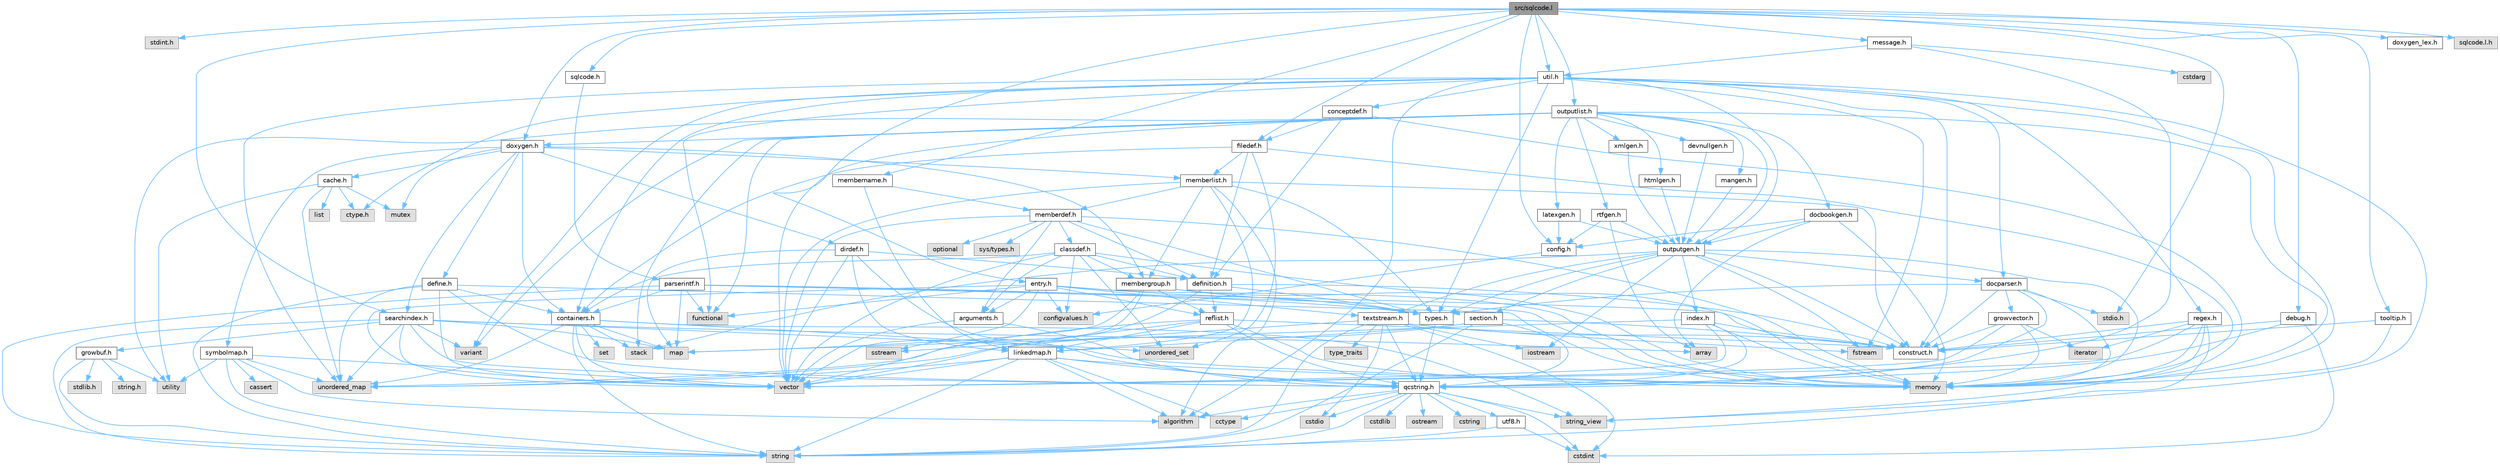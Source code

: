 digraph "src/sqlcode.l"
{
 // INTERACTIVE_SVG=YES
 // LATEX_PDF_SIZE
  bgcolor="transparent";
  edge [fontname=Helvetica,fontsize=10,labelfontname=Helvetica,labelfontsize=10];
  node [fontname=Helvetica,fontsize=10,shape=box,height=0.2,width=0.4];
  Node1 [id="Node000001",label="src/sqlcode.l",height=0.2,width=0.4,color="gray40", fillcolor="grey60", style="filled", fontcolor="black",tooltip=" "];
  Node1 -> Node2 [id="edge1_Node000001_Node000002",color="steelblue1",style="solid",tooltip=" "];
  Node2 [id="Node000002",label="stdint.h",height=0.2,width=0.4,color="grey60", fillcolor="#E0E0E0", style="filled",tooltip=" "];
  Node1 -> Node3 [id="edge2_Node000001_Node000003",color="steelblue1",style="solid",tooltip=" "];
  Node3 [id="Node000003",label="stdio.h",height=0.2,width=0.4,color="grey60", fillcolor="#E0E0E0", style="filled",tooltip=" "];
  Node1 -> Node4 [id="edge3_Node000001_Node000004",color="steelblue1",style="solid",tooltip=" "];
  Node4 [id="Node000004",label="sqlcode.h",height=0.2,width=0.4,color="grey40", fillcolor="white", style="filled",URL="$d1/db2/sqlcode_8h.html",tooltip=" "];
  Node4 -> Node5 [id="edge4_Node000004_Node000005",color="steelblue1",style="solid",tooltip=" "];
  Node5 [id="Node000005",label="parserintf.h",height=0.2,width=0.4,color="grey40", fillcolor="white", style="filled",URL="$da/d55/parserintf_8h.html",tooltip=" "];
  Node5 -> Node6 [id="edge5_Node000005_Node000006",color="steelblue1",style="solid",tooltip=" "];
  Node6 [id="Node000006",label="functional",height=0.2,width=0.4,color="grey60", fillcolor="#E0E0E0", style="filled",tooltip=" "];
  Node5 -> Node7 [id="edge6_Node000005_Node000007",color="steelblue1",style="solid",tooltip=" "];
  Node7 [id="Node000007",label="memory",height=0.2,width=0.4,color="grey60", fillcolor="#E0E0E0", style="filled",tooltip=" "];
  Node5 -> Node8 [id="edge7_Node000005_Node000008",color="steelblue1",style="solid",tooltip=" "];
  Node8 [id="Node000008",label="map",height=0.2,width=0.4,color="grey60", fillcolor="#E0E0E0", style="filled",tooltip=" "];
  Node5 -> Node9 [id="edge8_Node000005_Node000009",color="steelblue1",style="solid",tooltip=" "];
  Node9 [id="Node000009",label="string",height=0.2,width=0.4,color="grey60", fillcolor="#E0E0E0", style="filled",tooltip=" "];
  Node5 -> Node10 [id="edge9_Node000005_Node000010",color="steelblue1",style="solid",tooltip=" "];
  Node10 [id="Node000010",label="types.h",height=0.2,width=0.4,color="grey40", fillcolor="white", style="filled",URL="$d9/d49/types_8h.html",tooltip="This file contains a number of basic enums and types."];
  Node10 -> Node11 [id="edge10_Node000010_Node000011",color="steelblue1",style="solid",tooltip=" "];
  Node11 [id="Node000011",label="qcstring.h",height=0.2,width=0.4,color="grey40", fillcolor="white", style="filled",URL="$d7/d5c/qcstring_8h.html",tooltip=" "];
  Node11 -> Node9 [id="edge11_Node000011_Node000009",color="steelblue1",style="solid",tooltip=" "];
  Node11 -> Node12 [id="edge12_Node000011_Node000012",color="steelblue1",style="solid",tooltip=" "];
  Node12 [id="Node000012",label="string_view",height=0.2,width=0.4,color="grey60", fillcolor="#E0E0E0", style="filled",tooltip=" "];
  Node11 -> Node13 [id="edge13_Node000011_Node000013",color="steelblue1",style="solid",tooltip=" "];
  Node13 [id="Node000013",label="algorithm",height=0.2,width=0.4,color="grey60", fillcolor="#E0E0E0", style="filled",tooltip=" "];
  Node11 -> Node14 [id="edge14_Node000011_Node000014",color="steelblue1",style="solid",tooltip=" "];
  Node14 [id="Node000014",label="cctype",height=0.2,width=0.4,color="grey60", fillcolor="#E0E0E0", style="filled",tooltip=" "];
  Node11 -> Node15 [id="edge15_Node000011_Node000015",color="steelblue1",style="solid",tooltip=" "];
  Node15 [id="Node000015",label="cstring",height=0.2,width=0.4,color="grey60", fillcolor="#E0E0E0", style="filled",tooltip=" "];
  Node11 -> Node16 [id="edge16_Node000011_Node000016",color="steelblue1",style="solid",tooltip=" "];
  Node16 [id="Node000016",label="cstdio",height=0.2,width=0.4,color="grey60", fillcolor="#E0E0E0", style="filled",tooltip=" "];
  Node11 -> Node17 [id="edge17_Node000011_Node000017",color="steelblue1",style="solid",tooltip=" "];
  Node17 [id="Node000017",label="cstdlib",height=0.2,width=0.4,color="grey60", fillcolor="#E0E0E0", style="filled",tooltip=" "];
  Node11 -> Node18 [id="edge18_Node000011_Node000018",color="steelblue1",style="solid",tooltip=" "];
  Node18 [id="Node000018",label="cstdint",height=0.2,width=0.4,color="grey60", fillcolor="#E0E0E0", style="filled",tooltip=" "];
  Node11 -> Node19 [id="edge19_Node000011_Node000019",color="steelblue1",style="solid",tooltip=" "];
  Node19 [id="Node000019",label="ostream",height=0.2,width=0.4,color="grey60", fillcolor="#E0E0E0", style="filled",tooltip=" "];
  Node11 -> Node20 [id="edge20_Node000011_Node000020",color="steelblue1",style="solid",tooltip=" "];
  Node20 [id="Node000020",label="utf8.h",height=0.2,width=0.4,color="grey40", fillcolor="white", style="filled",URL="$db/d7c/utf8_8h.html",tooltip="Various UTF8 related helper functions."];
  Node20 -> Node18 [id="edge21_Node000020_Node000018",color="steelblue1",style="solid",tooltip=" "];
  Node20 -> Node9 [id="edge22_Node000020_Node000009",color="steelblue1",style="solid",tooltip=" "];
  Node5 -> Node21 [id="edge23_Node000005_Node000021",color="steelblue1",style="solid",tooltip=" "];
  Node21 [id="Node000021",label="containers.h",height=0.2,width=0.4,color="grey40", fillcolor="white", style="filled",URL="$d5/d75/containers_8h.html",tooltip=" "];
  Node21 -> Node22 [id="edge24_Node000021_Node000022",color="steelblue1",style="solid",tooltip=" "];
  Node22 [id="Node000022",label="vector",height=0.2,width=0.4,color="grey60", fillcolor="#E0E0E0", style="filled",tooltip=" "];
  Node21 -> Node9 [id="edge25_Node000021_Node000009",color="steelblue1",style="solid",tooltip=" "];
  Node21 -> Node12 [id="edge26_Node000021_Node000012",color="steelblue1",style="solid",tooltip=" "];
  Node21 -> Node23 [id="edge27_Node000021_Node000023",color="steelblue1",style="solid",tooltip=" "];
  Node23 [id="Node000023",label="set",height=0.2,width=0.4,color="grey60", fillcolor="#E0E0E0", style="filled",tooltip=" "];
  Node21 -> Node8 [id="edge28_Node000021_Node000008",color="steelblue1",style="solid",tooltip=" "];
  Node21 -> Node24 [id="edge29_Node000021_Node000024",color="steelblue1",style="solid",tooltip=" "];
  Node24 [id="Node000024",label="unordered_set",height=0.2,width=0.4,color="grey60", fillcolor="#E0E0E0", style="filled",tooltip=" "];
  Node21 -> Node25 [id="edge30_Node000021_Node000025",color="steelblue1",style="solid",tooltip=" "];
  Node25 [id="Node000025",label="unordered_map",height=0.2,width=0.4,color="grey60", fillcolor="#E0E0E0", style="filled",tooltip=" "];
  Node21 -> Node26 [id="edge31_Node000021_Node000026",color="steelblue1",style="solid",tooltip=" "];
  Node26 [id="Node000026",label="stack",height=0.2,width=0.4,color="grey60", fillcolor="#E0E0E0", style="filled",tooltip=" "];
  Node5 -> Node27 [id="edge32_Node000005_Node000027",color="steelblue1",style="solid",tooltip=" "];
  Node27 [id="Node000027",label="construct.h",height=0.2,width=0.4,color="grey40", fillcolor="white", style="filled",URL="$d7/dfc/construct_8h.html",tooltip=" "];
  Node1 -> Node28 [id="edge33_Node000001_Node000028",color="steelblue1",style="solid",tooltip=" "];
  Node28 [id="Node000028",label="entry.h",height=0.2,width=0.4,color="grey40", fillcolor="white", style="filled",URL="$d1/dc6/entry_8h.html",tooltip=" "];
  Node28 -> Node22 [id="edge34_Node000028_Node000022",color="steelblue1",style="solid",tooltip=" "];
  Node28 -> Node7 [id="edge35_Node000028_Node000007",color="steelblue1",style="solid",tooltip=" "];
  Node28 -> Node29 [id="edge36_Node000028_Node000029",color="steelblue1",style="solid",tooltip=" "];
  Node29 [id="Node000029",label="sstream",height=0.2,width=0.4,color="grey60", fillcolor="#E0E0E0", style="filled",tooltip=" "];
  Node28 -> Node6 [id="edge37_Node000028_Node000006",color="steelblue1",style="solid",tooltip=" "];
  Node28 -> Node10 [id="edge38_Node000028_Node000010",color="steelblue1",style="solid",tooltip=" "];
  Node28 -> Node30 [id="edge39_Node000028_Node000030",color="steelblue1",style="solid",tooltip=" "];
  Node30 [id="Node000030",label="arguments.h",height=0.2,width=0.4,color="grey40", fillcolor="white", style="filled",URL="$df/d9b/arguments_8h.html",tooltip=" "];
  Node30 -> Node22 [id="edge40_Node000030_Node000022",color="steelblue1",style="solid",tooltip=" "];
  Node30 -> Node11 [id="edge41_Node000030_Node000011",color="steelblue1",style="solid",tooltip=" "];
  Node28 -> Node31 [id="edge42_Node000028_Node000031",color="steelblue1",style="solid",tooltip=" "];
  Node31 [id="Node000031",label="reflist.h",height=0.2,width=0.4,color="grey40", fillcolor="white", style="filled",URL="$d1/d02/reflist_8h.html",tooltip=" "];
  Node31 -> Node22 [id="edge43_Node000031_Node000022",color="steelblue1",style="solid",tooltip=" "];
  Node31 -> Node25 [id="edge44_Node000031_Node000025",color="steelblue1",style="solid",tooltip=" "];
  Node31 -> Node7 [id="edge45_Node000031_Node000007",color="steelblue1",style="solid",tooltip=" "];
  Node31 -> Node11 [id="edge46_Node000031_Node000011",color="steelblue1",style="solid",tooltip=" "];
  Node31 -> Node32 [id="edge47_Node000031_Node000032",color="steelblue1",style="solid",tooltip=" "];
  Node32 [id="Node000032",label="linkedmap.h",height=0.2,width=0.4,color="grey40", fillcolor="white", style="filled",URL="$da/de1/linkedmap_8h.html",tooltip=" "];
  Node32 -> Node25 [id="edge48_Node000032_Node000025",color="steelblue1",style="solid",tooltip=" "];
  Node32 -> Node22 [id="edge49_Node000032_Node000022",color="steelblue1",style="solid",tooltip=" "];
  Node32 -> Node7 [id="edge50_Node000032_Node000007",color="steelblue1",style="solid",tooltip=" "];
  Node32 -> Node9 [id="edge51_Node000032_Node000009",color="steelblue1",style="solid",tooltip=" "];
  Node32 -> Node13 [id="edge52_Node000032_Node000013",color="steelblue1",style="solid",tooltip=" "];
  Node32 -> Node14 [id="edge53_Node000032_Node000014",color="steelblue1",style="solid",tooltip=" "];
  Node32 -> Node11 [id="edge54_Node000032_Node000011",color="steelblue1",style="solid",tooltip=" "];
  Node31 -> Node27 [id="edge55_Node000031_Node000027",color="steelblue1",style="solid",tooltip=" "];
  Node28 -> Node33 [id="edge56_Node000028_Node000033",color="steelblue1",style="solid",tooltip=" "];
  Node33 [id="Node000033",label="textstream.h",height=0.2,width=0.4,color="grey40", fillcolor="white", style="filled",URL="$d4/d7d/textstream_8h.html",tooltip=" "];
  Node33 -> Node9 [id="edge57_Node000033_Node000009",color="steelblue1",style="solid",tooltip=" "];
  Node33 -> Node34 [id="edge58_Node000033_Node000034",color="steelblue1",style="solid",tooltip=" "];
  Node34 [id="Node000034",label="iostream",height=0.2,width=0.4,color="grey60", fillcolor="#E0E0E0", style="filled",tooltip=" "];
  Node33 -> Node29 [id="edge59_Node000033_Node000029",color="steelblue1",style="solid",tooltip=" "];
  Node33 -> Node18 [id="edge60_Node000033_Node000018",color="steelblue1",style="solid",tooltip=" "];
  Node33 -> Node16 [id="edge61_Node000033_Node000016",color="steelblue1",style="solid",tooltip=" "];
  Node33 -> Node35 [id="edge62_Node000033_Node000035",color="steelblue1",style="solid",tooltip=" "];
  Node35 [id="Node000035",label="fstream",height=0.2,width=0.4,color="grey60", fillcolor="#E0E0E0", style="filled",tooltip=" "];
  Node33 -> Node36 [id="edge63_Node000033_Node000036",color="steelblue1",style="solid",tooltip=" "];
  Node36 [id="Node000036",label="type_traits",height=0.2,width=0.4,color="grey60", fillcolor="#E0E0E0", style="filled",tooltip=" "];
  Node33 -> Node11 [id="edge64_Node000033_Node000011",color="steelblue1",style="solid",tooltip=" "];
  Node33 -> Node27 [id="edge65_Node000033_Node000027",color="steelblue1",style="solid",tooltip=" "];
  Node28 -> Node37 [id="edge66_Node000028_Node000037",color="steelblue1",style="solid",tooltip=" "];
  Node37 [id="Node000037",label="configvalues.h",height=0.2,width=0.4,color="grey60", fillcolor="#E0E0E0", style="filled",tooltip=" "];
  Node1 -> Node38 [id="edge67_Node000001_Node000038",color="steelblue1",style="solid",tooltip=" "];
  Node38 [id="Node000038",label="doxygen.h",height=0.2,width=0.4,color="grey40", fillcolor="white", style="filled",URL="$d1/da1/doxygen_8h.html",tooltip=" "];
  Node38 -> Node39 [id="edge68_Node000038_Node000039",color="steelblue1",style="solid",tooltip=" "];
  Node39 [id="Node000039",label="mutex",height=0.2,width=0.4,color="grey60", fillcolor="#E0E0E0", style="filled",tooltip=" "];
  Node38 -> Node21 [id="edge69_Node000038_Node000021",color="steelblue1",style="solid",tooltip=" "];
  Node38 -> Node40 [id="edge70_Node000038_Node000040",color="steelblue1",style="solid",tooltip=" "];
  Node40 [id="Node000040",label="membergroup.h",height=0.2,width=0.4,color="grey40", fillcolor="white", style="filled",URL="$d9/d11/membergroup_8h.html",tooltip=" "];
  Node40 -> Node22 [id="edge71_Node000040_Node000022",color="steelblue1",style="solid",tooltip=" "];
  Node40 -> Node8 [id="edge72_Node000040_Node000008",color="steelblue1",style="solid",tooltip=" "];
  Node40 -> Node7 [id="edge73_Node000040_Node000007",color="steelblue1",style="solid",tooltip=" "];
  Node40 -> Node10 [id="edge74_Node000040_Node000010",color="steelblue1",style="solid",tooltip=" "];
  Node40 -> Node31 [id="edge75_Node000040_Node000031",color="steelblue1",style="solid",tooltip=" "];
  Node38 -> Node41 [id="edge76_Node000038_Node000041",color="steelblue1",style="solid",tooltip=" "];
  Node41 [id="Node000041",label="dirdef.h",height=0.2,width=0.4,color="grey40", fillcolor="white", style="filled",URL="$d6/d15/dirdef_8h.html",tooltip=" "];
  Node41 -> Node22 [id="edge77_Node000041_Node000022",color="steelblue1",style="solid",tooltip=" "];
  Node41 -> Node8 [id="edge78_Node000041_Node000008",color="steelblue1",style="solid",tooltip=" "];
  Node41 -> Node11 [id="edge79_Node000041_Node000011",color="steelblue1",style="solid",tooltip=" "];
  Node41 -> Node32 [id="edge80_Node000041_Node000032",color="steelblue1",style="solid",tooltip=" "];
  Node41 -> Node42 [id="edge81_Node000041_Node000042",color="steelblue1",style="solid",tooltip=" "];
  Node42 [id="Node000042",label="definition.h",height=0.2,width=0.4,color="grey40", fillcolor="white", style="filled",URL="$df/da1/definition_8h.html",tooltip=" "];
  Node42 -> Node22 [id="edge82_Node000042_Node000022",color="steelblue1",style="solid",tooltip=" "];
  Node42 -> Node10 [id="edge83_Node000042_Node000010",color="steelblue1",style="solid",tooltip=" "];
  Node42 -> Node31 [id="edge84_Node000042_Node000031",color="steelblue1",style="solid",tooltip=" "];
  Node42 -> Node27 [id="edge85_Node000042_Node000027",color="steelblue1",style="solid",tooltip=" "];
  Node38 -> Node43 [id="edge86_Node000038_Node000043",color="steelblue1",style="solid",tooltip=" "];
  Node43 [id="Node000043",label="memberlist.h",height=0.2,width=0.4,color="grey40", fillcolor="white", style="filled",URL="$dd/d78/memberlist_8h.html",tooltip=" "];
  Node43 -> Node22 [id="edge87_Node000043_Node000022",color="steelblue1",style="solid",tooltip=" "];
  Node43 -> Node13 [id="edge88_Node000043_Node000013",color="steelblue1",style="solid",tooltip=" "];
  Node43 -> Node44 [id="edge89_Node000043_Node000044",color="steelblue1",style="solid",tooltip=" "];
  Node44 [id="Node000044",label="memberdef.h",height=0.2,width=0.4,color="grey40", fillcolor="white", style="filled",URL="$d4/d46/memberdef_8h.html",tooltip=" "];
  Node44 -> Node22 [id="edge90_Node000044_Node000022",color="steelblue1",style="solid",tooltip=" "];
  Node44 -> Node7 [id="edge91_Node000044_Node000007",color="steelblue1",style="solid",tooltip=" "];
  Node44 -> Node45 [id="edge92_Node000044_Node000045",color="steelblue1",style="solid",tooltip=" "];
  Node45 [id="Node000045",label="optional",height=0.2,width=0.4,color="grey60", fillcolor="#E0E0E0", style="filled",tooltip=" "];
  Node44 -> Node46 [id="edge93_Node000044_Node000046",color="steelblue1",style="solid",tooltip=" "];
  Node46 [id="Node000046",label="sys/types.h",height=0.2,width=0.4,color="grey60", fillcolor="#E0E0E0", style="filled",tooltip=" "];
  Node44 -> Node10 [id="edge94_Node000044_Node000010",color="steelblue1",style="solid",tooltip=" "];
  Node44 -> Node42 [id="edge95_Node000044_Node000042",color="steelblue1",style="solid",tooltip=" "];
  Node44 -> Node30 [id="edge96_Node000044_Node000030",color="steelblue1",style="solid",tooltip=" "];
  Node44 -> Node47 [id="edge97_Node000044_Node000047",color="steelblue1",style="solid",tooltip=" "];
  Node47 [id="Node000047",label="classdef.h",height=0.2,width=0.4,color="grey40", fillcolor="white", style="filled",URL="$d1/da6/classdef_8h.html",tooltip=" "];
  Node47 -> Node7 [id="edge98_Node000047_Node000007",color="steelblue1",style="solid",tooltip=" "];
  Node47 -> Node22 [id="edge99_Node000047_Node000022",color="steelblue1",style="solid",tooltip=" "];
  Node47 -> Node24 [id="edge100_Node000047_Node000024",color="steelblue1",style="solid",tooltip=" "];
  Node47 -> Node21 [id="edge101_Node000047_Node000021",color="steelblue1",style="solid",tooltip=" "];
  Node47 -> Node42 [id="edge102_Node000047_Node000042",color="steelblue1",style="solid",tooltip=" "];
  Node47 -> Node30 [id="edge103_Node000047_Node000030",color="steelblue1",style="solid",tooltip=" "];
  Node47 -> Node40 [id="edge104_Node000047_Node000040",color="steelblue1",style="solid",tooltip=" "];
  Node47 -> Node37 [id="edge105_Node000047_Node000037",color="steelblue1",style="solid",tooltip=" "];
  Node43 -> Node32 [id="edge106_Node000043_Node000032",color="steelblue1",style="solid",tooltip=" "];
  Node43 -> Node10 [id="edge107_Node000043_Node000010",color="steelblue1",style="solid",tooltip=" "];
  Node43 -> Node40 [id="edge108_Node000043_Node000040",color="steelblue1",style="solid",tooltip=" "];
  Node43 -> Node27 [id="edge109_Node000043_Node000027",color="steelblue1",style="solid",tooltip=" "];
  Node38 -> Node48 [id="edge110_Node000038_Node000048",color="steelblue1",style="solid",tooltip=" "];
  Node48 [id="Node000048",label="define.h",height=0.2,width=0.4,color="grey40", fillcolor="white", style="filled",URL="$df/d67/define_8h.html",tooltip=" "];
  Node48 -> Node22 [id="edge111_Node000048_Node000022",color="steelblue1",style="solid",tooltip=" "];
  Node48 -> Node7 [id="edge112_Node000048_Node000007",color="steelblue1",style="solid",tooltip=" "];
  Node48 -> Node9 [id="edge113_Node000048_Node000009",color="steelblue1",style="solid",tooltip=" "];
  Node48 -> Node25 [id="edge114_Node000048_Node000025",color="steelblue1",style="solid",tooltip=" "];
  Node48 -> Node11 [id="edge115_Node000048_Node000011",color="steelblue1",style="solid",tooltip=" "];
  Node48 -> Node21 [id="edge116_Node000048_Node000021",color="steelblue1",style="solid",tooltip=" "];
  Node38 -> Node49 [id="edge117_Node000038_Node000049",color="steelblue1",style="solid",tooltip=" "];
  Node49 [id="Node000049",label="cache.h",height=0.2,width=0.4,color="grey40", fillcolor="white", style="filled",URL="$d3/d26/cache_8h.html",tooltip=" "];
  Node49 -> Node50 [id="edge118_Node000049_Node000050",color="steelblue1",style="solid",tooltip=" "];
  Node50 [id="Node000050",label="list",height=0.2,width=0.4,color="grey60", fillcolor="#E0E0E0", style="filled",tooltip=" "];
  Node49 -> Node25 [id="edge119_Node000049_Node000025",color="steelblue1",style="solid",tooltip=" "];
  Node49 -> Node39 [id="edge120_Node000049_Node000039",color="steelblue1",style="solid",tooltip=" "];
  Node49 -> Node51 [id="edge121_Node000049_Node000051",color="steelblue1",style="solid",tooltip=" "];
  Node51 [id="Node000051",label="utility",height=0.2,width=0.4,color="grey60", fillcolor="#E0E0E0", style="filled",tooltip=" "];
  Node49 -> Node52 [id="edge122_Node000049_Node000052",color="steelblue1",style="solid",tooltip=" "];
  Node52 [id="Node000052",label="ctype.h",height=0.2,width=0.4,color="grey60", fillcolor="#E0E0E0", style="filled",tooltip=" "];
  Node38 -> Node53 [id="edge123_Node000038_Node000053",color="steelblue1",style="solid",tooltip=" "];
  Node53 [id="Node000053",label="symbolmap.h",height=0.2,width=0.4,color="grey40", fillcolor="white", style="filled",URL="$d7/ddd/symbolmap_8h.html",tooltip=" "];
  Node53 -> Node13 [id="edge124_Node000053_Node000013",color="steelblue1",style="solid",tooltip=" "];
  Node53 -> Node25 [id="edge125_Node000053_Node000025",color="steelblue1",style="solid",tooltip=" "];
  Node53 -> Node22 [id="edge126_Node000053_Node000022",color="steelblue1",style="solid",tooltip=" "];
  Node53 -> Node9 [id="edge127_Node000053_Node000009",color="steelblue1",style="solid",tooltip=" "];
  Node53 -> Node51 [id="edge128_Node000053_Node000051",color="steelblue1",style="solid",tooltip=" "];
  Node53 -> Node54 [id="edge129_Node000053_Node000054",color="steelblue1",style="solid",tooltip=" "];
  Node54 [id="Node000054",label="cassert",height=0.2,width=0.4,color="grey60", fillcolor="#E0E0E0", style="filled",tooltip=" "];
  Node38 -> Node55 [id="edge130_Node000038_Node000055",color="steelblue1",style="solid",tooltip=" "];
  Node55 [id="Node000055",label="searchindex.h",height=0.2,width=0.4,color="grey40", fillcolor="white", style="filled",URL="$de/d07/searchindex_8h.html",tooltip="Web server based search engine."];
  Node55 -> Node7 [id="edge131_Node000055_Node000007",color="steelblue1",style="solid",tooltip=" "];
  Node55 -> Node22 [id="edge132_Node000055_Node000022",color="steelblue1",style="solid",tooltip=" "];
  Node55 -> Node8 [id="edge133_Node000055_Node000008",color="steelblue1",style="solid",tooltip=" "];
  Node55 -> Node25 [id="edge134_Node000055_Node000025",color="steelblue1",style="solid",tooltip=" "];
  Node55 -> Node9 [id="edge135_Node000055_Node000009",color="steelblue1",style="solid",tooltip=" "];
  Node55 -> Node56 [id="edge136_Node000055_Node000056",color="steelblue1",style="solid",tooltip=" "];
  Node56 [id="Node000056",label="array",height=0.2,width=0.4,color="grey60", fillcolor="#E0E0E0", style="filled",tooltip=" "];
  Node55 -> Node57 [id="edge137_Node000055_Node000057",color="steelblue1",style="solid",tooltip=" "];
  Node57 [id="Node000057",label="variant",height=0.2,width=0.4,color="grey60", fillcolor="#E0E0E0", style="filled",tooltip=" "];
  Node55 -> Node11 [id="edge138_Node000055_Node000011",color="steelblue1",style="solid",tooltip=" "];
  Node55 -> Node58 [id="edge139_Node000055_Node000058",color="steelblue1",style="solid",tooltip=" "];
  Node58 [id="Node000058",label="growbuf.h",height=0.2,width=0.4,color="grey40", fillcolor="white", style="filled",URL="$dd/d72/growbuf_8h.html",tooltip=" "];
  Node58 -> Node51 [id="edge140_Node000058_Node000051",color="steelblue1",style="solid",tooltip=" "];
  Node58 -> Node59 [id="edge141_Node000058_Node000059",color="steelblue1",style="solid",tooltip=" "];
  Node59 [id="Node000059",label="stdlib.h",height=0.2,width=0.4,color="grey60", fillcolor="#E0E0E0", style="filled",tooltip=" "];
  Node58 -> Node60 [id="edge142_Node000058_Node000060",color="steelblue1",style="solid",tooltip=" "];
  Node60 [id="Node000060",label="string.h",height=0.2,width=0.4,color="grey60", fillcolor="#E0E0E0", style="filled",tooltip=" "];
  Node58 -> Node9 [id="edge143_Node000058_Node000009",color="steelblue1",style="solid",tooltip=" "];
  Node1 -> Node61 [id="edge144_Node000001_Node000061",color="steelblue1",style="solid",tooltip=" "];
  Node61 [id="Node000061",label="outputlist.h",height=0.2,width=0.4,color="grey40", fillcolor="white", style="filled",URL="$d2/db9/outputlist_8h.html",tooltip=" "];
  Node61 -> Node51 [id="edge145_Node000061_Node000051",color="steelblue1",style="solid",tooltip=" "];
  Node61 -> Node22 [id="edge146_Node000061_Node000022",color="steelblue1",style="solid",tooltip=" "];
  Node61 -> Node7 [id="edge147_Node000061_Node000007",color="steelblue1",style="solid",tooltip=" "];
  Node61 -> Node57 [id="edge148_Node000061_Node000057",color="steelblue1",style="solid",tooltip=" "];
  Node61 -> Node26 [id="edge149_Node000061_Node000026",color="steelblue1",style="solid",tooltip=" "];
  Node61 -> Node6 [id="edge150_Node000061_Node000006",color="steelblue1",style="solid",tooltip=" "];
  Node61 -> Node62 [id="edge151_Node000061_Node000062",color="steelblue1",style="solid",tooltip=" "];
  Node62 [id="Node000062",label="outputgen.h",height=0.2,width=0.4,color="grey40", fillcolor="white", style="filled",URL="$df/d06/outputgen_8h.html",tooltip=" "];
  Node62 -> Node7 [id="edge152_Node000062_Node000007",color="steelblue1",style="solid",tooltip=" "];
  Node62 -> Node26 [id="edge153_Node000062_Node000026",color="steelblue1",style="solid",tooltip=" "];
  Node62 -> Node34 [id="edge154_Node000062_Node000034",color="steelblue1",style="solid",tooltip=" "];
  Node62 -> Node35 [id="edge155_Node000062_Node000035",color="steelblue1",style="solid",tooltip=" "];
  Node62 -> Node10 [id="edge156_Node000062_Node000010",color="steelblue1",style="solid",tooltip=" "];
  Node62 -> Node63 [id="edge157_Node000062_Node000063",color="steelblue1",style="solid",tooltip=" "];
  Node63 [id="Node000063",label="index.h",height=0.2,width=0.4,color="grey40", fillcolor="white", style="filled",URL="$d1/db5/index_8h.html",tooltip=" "];
  Node63 -> Node7 [id="edge158_Node000063_Node000007",color="steelblue1",style="solid",tooltip=" "];
  Node63 -> Node22 [id="edge159_Node000063_Node000022",color="steelblue1",style="solid",tooltip=" "];
  Node63 -> Node8 [id="edge160_Node000063_Node000008",color="steelblue1",style="solid",tooltip=" "];
  Node63 -> Node11 [id="edge161_Node000063_Node000011",color="steelblue1",style="solid",tooltip=" "];
  Node63 -> Node27 [id="edge162_Node000063_Node000027",color="steelblue1",style="solid",tooltip=" "];
  Node62 -> Node64 [id="edge163_Node000062_Node000064",color="steelblue1",style="solid",tooltip=" "];
  Node64 [id="Node000064",label="section.h",height=0.2,width=0.4,color="grey40", fillcolor="white", style="filled",URL="$d1/d2a/section_8h.html",tooltip=" "];
  Node64 -> Node9 [id="edge164_Node000064_Node000009",color="steelblue1",style="solid",tooltip=" "];
  Node64 -> Node25 [id="edge165_Node000064_Node000025",color="steelblue1",style="solid",tooltip=" "];
  Node64 -> Node11 [id="edge166_Node000064_Node000011",color="steelblue1",style="solid",tooltip=" "];
  Node64 -> Node32 [id="edge167_Node000064_Node000032",color="steelblue1",style="solid",tooltip=" "];
  Node64 -> Node27 [id="edge168_Node000064_Node000027",color="steelblue1",style="solid",tooltip=" "];
  Node62 -> Node33 [id="edge169_Node000062_Node000033",color="steelblue1",style="solid",tooltip=" "];
  Node62 -> Node65 [id="edge170_Node000062_Node000065",color="steelblue1",style="solid",tooltip=" "];
  Node65 [id="Node000065",label="docparser.h",height=0.2,width=0.4,color="grey40", fillcolor="white", style="filled",URL="$de/d9c/docparser_8h.html",tooltip=" "];
  Node65 -> Node3 [id="edge171_Node000065_Node000003",color="steelblue1",style="solid",tooltip=" "];
  Node65 -> Node7 [id="edge172_Node000065_Node000007",color="steelblue1",style="solid",tooltip=" "];
  Node65 -> Node11 [id="edge173_Node000065_Node000011",color="steelblue1",style="solid",tooltip=" "];
  Node65 -> Node66 [id="edge174_Node000065_Node000066",color="steelblue1",style="solid",tooltip=" "];
  Node66 [id="Node000066",label="growvector.h",height=0.2,width=0.4,color="grey40", fillcolor="white", style="filled",URL="$d7/d50/growvector_8h.html",tooltip=" "];
  Node66 -> Node22 [id="edge175_Node000066_Node000022",color="steelblue1",style="solid",tooltip=" "];
  Node66 -> Node7 [id="edge176_Node000066_Node000007",color="steelblue1",style="solid",tooltip=" "];
  Node66 -> Node67 [id="edge177_Node000066_Node000067",color="steelblue1",style="solid",tooltip=" "];
  Node67 [id="Node000067",label="iterator",height=0.2,width=0.4,color="grey60", fillcolor="#E0E0E0", style="filled",tooltip=" "];
  Node66 -> Node27 [id="edge178_Node000066_Node000027",color="steelblue1",style="solid",tooltip=" "];
  Node65 -> Node27 [id="edge179_Node000065_Node000027",color="steelblue1",style="solid",tooltip=" "];
  Node65 -> Node10 [id="edge180_Node000065_Node000010",color="steelblue1",style="solid",tooltip=" "];
  Node62 -> Node27 [id="edge181_Node000062_Node000027",color="steelblue1",style="solid",tooltip=" "];
  Node61 -> Node38 [id="edge182_Node000061_Node000038",color="steelblue1",style="solid",tooltip=" "];
  Node61 -> Node68 [id="edge183_Node000061_Node000068",color="steelblue1",style="solid",tooltip=" "];
  Node68 [id="Node000068",label="htmlgen.h",height=0.2,width=0.4,color="grey40", fillcolor="white", style="filled",URL="$d8/d56/htmlgen_8h.html",tooltip=" "];
  Node68 -> Node62 [id="edge184_Node000068_Node000062",color="steelblue1",style="solid",tooltip=" "];
  Node61 -> Node69 [id="edge185_Node000061_Node000069",color="steelblue1",style="solid",tooltip=" "];
  Node69 [id="Node000069",label="latexgen.h",height=0.2,width=0.4,color="grey40", fillcolor="white", style="filled",URL="$d6/d9c/latexgen_8h.html",tooltip=" "];
  Node69 -> Node70 [id="edge186_Node000069_Node000070",color="steelblue1",style="solid",tooltip=" "];
  Node70 [id="Node000070",label="config.h",height=0.2,width=0.4,color="grey40", fillcolor="white", style="filled",URL="$db/d16/config_8h.html",tooltip=" "];
  Node70 -> Node37 [id="edge187_Node000070_Node000037",color="steelblue1",style="solid",tooltip=" "];
  Node69 -> Node62 [id="edge188_Node000069_Node000062",color="steelblue1",style="solid",tooltip=" "];
  Node61 -> Node71 [id="edge189_Node000061_Node000071",color="steelblue1",style="solid",tooltip=" "];
  Node71 [id="Node000071",label="rtfgen.h",height=0.2,width=0.4,color="grey40", fillcolor="white", style="filled",URL="$d4/daa/rtfgen_8h.html",tooltip=" "];
  Node71 -> Node56 [id="edge190_Node000071_Node000056",color="steelblue1",style="solid",tooltip=" "];
  Node71 -> Node70 [id="edge191_Node000071_Node000070",color="steelblue1",style="solid",tooltip=" "];
  Node71 -> Node62 [id="edge192_Node000071_Node000062",color="steelblue1",style="solid",tooltip=" "];
  Node61 -> Node72 [id="edge193_Node000061_Node000072",color="steelblue1",style="solid",tooltip=" "];
  Node72 [id="Node000072",label="mangen.h",height=0.2,width=0.4,color="grey40", fillcolor="white", style="filled",URL="$da/dc0/mangen_8h.html",tooltip=" "];
  Node72 -> Node62 [id="edge194_Node000072_Node000062",color="steelblue1",style="solid",tooltip=" "];
  Node61 -> Node73 [id="edge195_Node000061_Node000073",color="steelblue1",style="solid",tooltip=" "];
  Node73 [id="Node000073",label="docbookgen.h",height=0.2,width=0.4,color="grey40", fillcolor="white", style="filled",URL="$de/dea/docbookgen_8h.html",tooltip=" "];
  Node73 -> Node7 [id="edge196_Node000073_Node000007",color="steelblue1",style="solid",tooltip=" "];
  Node73 -> Node56 [id="edge197_Node000073_Node000056",color="steelblue1",style="solid",tooltip=" "];
  Node73 -> Node70 [id="edge198_Node000073_Node000070",color="steelblue1",style="solid",tooltip=" "];
  Node73 -> Node62 [id="edge199_Node000073_Node000062",color="steelblue1",style="solid",tooltip=" "];
  Node61 -> Node74 [id="edge200_Node000061_Node000074",color="steelblue1",style="solid",tooltip=" "];
  Node74 [id="Node000074",label="xmlgen.h",height=0.2,width=0.4,color="grey40", fillcolor="white", style="filled",URL="$d9/d67/xmlgen_8h.html",tooltip=" "];
  Node74 -> Node62 [id="edge201_Node000074_Node000062",color="steelblue1",style="solid",tooltip=" "];
  Node61 -> Node75 [id="edge202_Node000061_Node000075",color="steelblue1",style="solid",tooltip=" "];
  Node75 [id="Node000075",label="devnullgen.h",height=0.2,width=0.4,color="grey40", fillcolor="white", style="filled",URL="$d8/de5/devnullgen_8h.html",tooltip=" "];
  Node75 -> Node62 [id="edge203_Node000075_Node000062",color="steelblue1",style="solid",tooltip=" "];
  Node1 -> Node76 [id="edge204_Node000001_Node000076",color="steelblue1",style="solid",tooltip=" "];
  Node76 [id="Node000076",label="util.h",height=0.2,width=0.4,color="grey40", fillcolor="white", style="filled",URL="$d8/d3c/util_8h.html",tooltip="A bunch of utility functions."];
  Node76 -> Node7 [id="edge205_Node000076_Node000007",color="steelblue1",style="solid",tooltip=" "];
  Node76 -> Node25 [id="edge206_Node000076_Node000025",color="steelblue1",style="solid",tooltip=" "];
  Node76 -> Node13 [id="edge207_Node000076_Node000013",color="steelblue1",style="solid",tooltip=" "];
  Node76 -> Node6 [id="edge208_Node000076_Node000006",color="steelblue1",style="solid",tooltip=" "];
  Node76 -> Node35 [id="edge209_Node000076_Node000035",color="steelblue1",style="solid",tooltip=" "];
  Node76 -> Node57 [id="edge210_Node000076_Node000057",color="steelblue1",style="solid",tooltip=" "];
  Node76 -> Node12 [id="edge211_Node000076_Node000012",color="steelblue1",style="solid",tooltip=" "];
  Node76 -> Node52 [id="edge212_Node000076_Node000052",color="steelblue1",style="solid",tooltip=" "];
  Node76 -> Node10 [id="edge213_Node000076_Node000010",color="steelblue1",style="solid",tooltip=" "];
  Node76 -> Node65 [id="edge214_Node000076_Node000065",color="steelblue1",style="solid",tooltip=" "];
  Node76 -> Node21 [id="edge215_Node000076_Node000021",color="steelblue1",style="solid",tooltip=" "];
  Node76 -> Node62 [id="edge216_Node000076_Node000062",color="steelblue1",style="solid",tooltip=" "];
  Node76 -> Node77 [id="edge217_Node000076_Node000077",color="steelblue1",style="solid",tooltip=" "];
  Node77 [id="Node000077",label="regex.h",height=0.2,width=0.4,color="grey40", fillcolor="white", style="filled",URL="$d1/d21/regex_8h.html",tooltip=" "];
  Node77 -> Node7 [id="edge218_Node000077_Node000007",color="steelblue1",style="solid",tooltip=" "];
  Node77 -> Node9 [id="edge219_Node000077_Node000009",color="steelblue1",style="solid",tooltip=" "];
  Node77 -> Node12 [id="edge220_Node000077_Node000012",color="steelblue1",style="solid",tooltip=" "];
  Node77 -> Node22 [id="edge221_Node000077_Node000022",color="steelblue1",style="solid",tooltip=" "];
  Node77 -> Node67 [id="edge222_Node000077_Node000067",color="steelblue1",style="solid",tooltip=" "];
  Node77 -> Node27 [id="edge223_Node000077_Node000027",color="steelblue1",style="solid",tooltip=" "];
  Node76 -> Node78 [id="edge224_Node000076_Node000078",color="steelblue1",style="solid",tooltip=" "];
  Node78 [id="Node000078",label="conceptdef.h",height=0.2,width=0.4,color="grey40", fillcolor="white", style="filled",URL="$da/df1/conceptdef_8h.html",tooltip=" "];
  Node78 -> Node7 [id="edge225_Node000078_Node000007",color="steelblue1",style="solid",tooltip=" "];
  Node78 -> Node42 [id="edge226_Node000078_Node000042",color="steelblue1",style="solid",tooltip=" "];
  Node78 -> Node79 [id="edge227_Node000078_Node000079",color="steelblue1",style="solid",tooltip=" "];
  Node79 [id="Node000079",label="filedef.h",height=0.2,width=0.4,color="grey40", fillcolor="white", style="filled",URL="$d4/d3a/filedef_8h.html",tooltip=" "];
  Node79 -> Node7 [id="edge228_Node000079_Node000007",color="steelblue1",style="solid",tooltip=" "];
  Node79 -> Node24 [id="edge229_Node000079_Node000024",color="steelblue1",style="solid",tooltip=" "];
  Node79 -> Node42 [id="edge230_Node000079_Node000042",color="steelblue1",style="solid",tooltip=" "];
  Node79 -> Node43 [id="edge231_Node000079_Node000043",color="steelblue1",style="solid",tooltip=" "];
  Node79 -> Node21 [id="edge232_Node000079_Node000021",color="steelblue1",style="solid",tooltip=" "];
  Node76 -> Node27 [id="edge233_Node000076_Node000027",color="steelblue1",style="solid",tooltip=" "];
  Node1 -> Node80 [id="edge234_Node000001_Node000080",color="steelblue1",style="solid",tooltip=" "];
  Node80 [id="Node000080",label="membername.h",height=0.2,width=0.4,color="grey40", fillcolor="white", style="filled",URL="$d7/dfc/membername_8h.html",tooltip=" "];
  Node80 -> Node44 [id="edge235_Node000080_Node000044",color="steelblue1",style="solid",tooltip=" "];
  Node80 -> Node32 [id="edge236_Node000080_Node000032",color="steelblue1",style="solid",tooltip=" "];
  Node1 -> Node55 [id="edge237_Node000001_Node000055",color="steelblue1",style="solid",tooltip=" "];
  Node1 -> Node70 [id="edge238_Node000001_Node000070",color="steelblue1",style="solid",tooltip=" "];
  Node1 -> Node79 [id="edge239_Node000001_Node000079",color="steelblue1",style="solid",tooltip=" "];
  Node1 -> Node81 [id="edge240_Node000001_Node000081",color="steelblue1",style="solid",tooltip=" "];
  Node81 [id="Node000081",label="tooltip.h",height=0.2,width=0.4,color="grey40", fillcolor="white", style="filled",URL="$db/d83/tooltip_8h.html",tooltip=" "];
  Node81 -> Node7 [id="edge241_Node000081_Node000007",color="steelblue1",style="solid",tooltip=" "];
  Node81 -> Node27 [id="edge242_Node000081_Node000027",color="steelblue1",style="solid",tooltip=" "];
  Node1 -> Node82 [id="edge243_Node000001_Node000082",color="steelblue1",style="solid",tooltip=" "];
  Node82 [id="Node000082",label="message.h",height=0.2,width=0.4,color="grey40", fillcolor="white", style="filled",URL="$d2/d0d/message_8h.html",tooltip=" "];
  Node82 -> Node83 [id="edge244_Node000082_Node000083",color="steelblue1",style="solid",tooltip=" "];
  Node83 [id="Node000083",label="cstdarg",height=0.2,width=0.4,color="grey60", fillcolor="#E0E0E0", style="filled",tooltip=" "];
  Node82 -> Node11 [id="edge245_Node000082_Node000011",color="steelblue1",style="solid",tooltip=" "];
  Node82 -> Node76 [id="edge246_Node000082_Node000076",color="steelblue1",style="solid",tooltip=" "];
  Node1 -> Node84 [id="edge247_Node000001_Node000084",color="steelblue1",style="solid",tooltip=" "];
  Node84 [id="Node000084",label="debug.h",height=0.2,width=0.4,color="grey40", fillcolor="white", style="filled",URL="$db/d16/debug_8h.html",tooltip=" "];
  Node84 -> Node18 [id="edge248_Node000084_Node000018",color="steelblue1",style="solid",tooltip=" "];
  Node84 -> Node11 [id="edge249_Node000084_Node000011",color="steelblue1",style="solid",tooltip=" "];
  Node84 -> Node27 [id="edge250_Node000084_Node000027",color="steelblue1",style="solid",tooltip=" "];
  Node1 -> Node85 [id="edge251_Node000001_Node000085",color="steelblue1",style="solid",tooltip=" "];
  Node85 [id="Node000085",label="doxygen_lex.h",height=0.2,width=0.4,color="grey40", fillcolor="white", style="filled",URL="$d6/da5/doxygen__lex_8h.html",tooltip=" "];
  Node1 -> Node86 [id="edge252_Node000001_Node000086",color="steelblue1",style="solid",tooltip=" "];
  Node86 [id="Node000086",label="sqlcode.l.h",height=0.2,width=0.4,color="grey60", fillcolor="#E0E0E0", style="filled",tooltip=" "];
}

